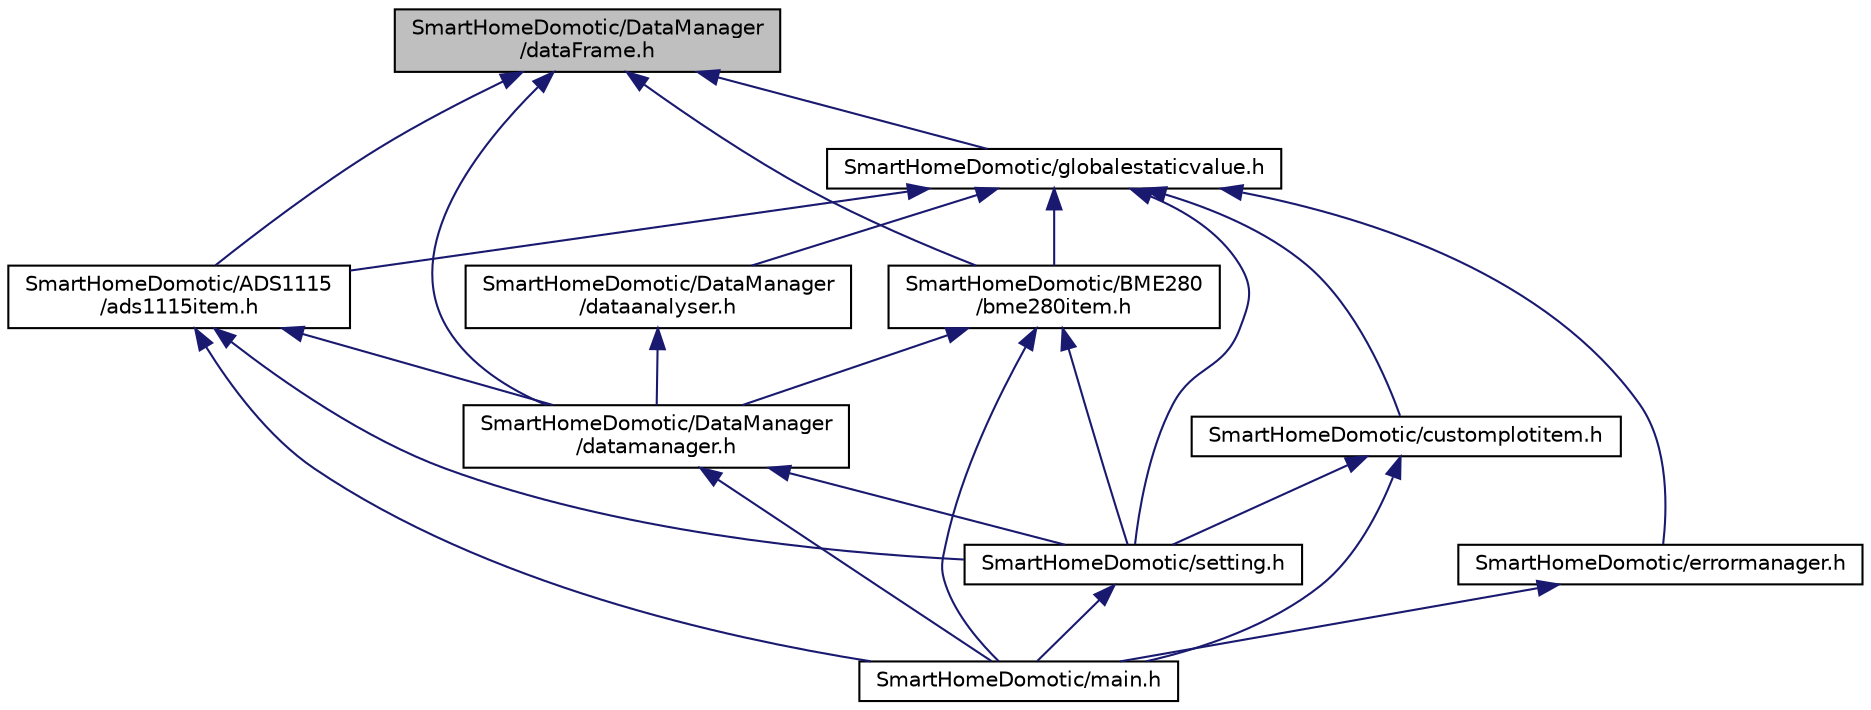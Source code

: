 digraph "SmartHomeDomotic/DataManager/dataFrame.h"
{
 // LATEX_PDF_SIZE
  edge [fontname="Helvetica",fontsize="10",labelfontname="Helvetica",labelfontsize="10"];
  node [fontname="Helvetica",fontsize="10",shape=record];
  Node1 [label="SmartHomeDomotic/DataManager\l/dataFrame.h",height=0.2,width=0.4,color="black", fillcolor="grey75", style="filled", fontcolor="black",tooltip="Structure of the data."];
  Node1 -> Node2 [dir="back",color="midnightblue",fontsize="10",style="solid",fontname="Helvetica"];
  Node2 [label="SmartHomeDomotic/ADS1115\l/ads1115item.h",height=0.2,width=0.4,color="black", fillcolor="white", style="filled",URL="$ads1115item_8h_source.html",tooltip=" "];
  Node2 -> Node3 [dir="back",color="midnightblue",fontsize="10",style="solid",fontname="Helvetica"];
  Node3 [label="SmartHomeDomotic/DataManager\l/datamanager.h",height=0.2,width=0.4,color="black", fillcolor="white", style="filled",URL="$datamanager_8h.html",tooltip="thread to create the tick to read the data from BME 280, ADS1115_1, ADS1115_2"];
  Node3 -> Node4 [dir="back",color="midnightblue",fontsize="10",style="solid",fontname="Helvetica"];
  Node4 [label="SmartHomeDomotic/main.h",height=0.2,width=0.4,color="black", fillcolor="white", style="filled",URL="$main_8h_source.html",tooltip=" "];
  Node3 -> Node5 [dir="back",color="midnightblue",fontsize="10",style="solid",fontname="Helvetica"];
  Node5 [label="SmartHomeDomotic/setting.h",height=0.2,width=0.4,color="black", fillcolor="white", style="filled",URL="$setting_8h_source.html",tooltip=" "];
  Node5 -> Node4 [dir="back",color="midnightblue",fontsize="10",style="solid",fontname="Helvetica"];
  Node2 -> Node4 [dir="back",color="midnightblue",fontsize="10",style="solid",fontname="Helvetica"];
  Node2 -> Node5 [dir="back",color="midnightblue",fontsize="10",style="solid",fontname="Helvetica"];
  Node1 -> Node6 [dir="back",color="midnightblue",fontsize="10",style="solid",fontname="Helvetica"];
  Node6 [label="SmartHomeDomotic/BME280\l/bme280item.h",height=0.2,width=0.4,color="black", fillcolor="white", style="filled",URL="$bme280item_8h_source.html",tooltip=" "];
  Node6 -> Node3 [dir="back",color="midnightblue",fontsize="10",style="solid",fontname="Helvetica"];
  Node6 -> Node4 [dir="back",color="midnightblue",fontsize="10",style="solid",fontname="Helvetica"];
  Node6 -> Node5 [dir="back",color="midnightblue",fontsize="10",style="solid",fontname="Helvetica"];
  Node1 -> Node3 [dir="back",color="midnightblue",fontsize="10",style="solid",fontname="Helvetica"];
  Node1 -> Node7 [dir="back",color="midnightblue",fontsize="10",style="solid",fontname="Helvetica"];
  Node7 [label="SmartHomeDomotic/globalestaticvalue.h",height=0.2,width=0.4,color="black", fillcolor="white", style="filled",URL="$globalestaticvalue_8h_source.html",tooltip=" "];
  Node7 -> Node2 [dir="back",color="midnightblue",fontsize="10",style="solid",fontname="Helvetica"];
  Node7 -> Node6 [dir="back",color="midnightblue",fontsize="10",style="solid",fontname="Helvetica"];
  Node7 -> Node8 [dir="back",color="midnightblue",fontsize="10",style="solid",fontname="Helvetica"];
  Node8 [label="SmartHomeDomotic/customplotitem.h",height=0.2,width=0.4,color="black", fillcolor="white", style="filled",URL="$customplotitem_8h_source.html",tooltip=" "];
  Node8 -> Node4 [dir="back",color="midnightblue",fontsize="10",style="solid",fontname="Helvetica"];
  Node8 -> Node5 [dir="back",color="midnightblue",fontsize="10",style="solid",fontname="Helvetica"];
  Node7 -> Node9 [dir="back",color="midnightblue",fontsize="10",style="solid",fontname="Helvetica"];
  Node9 [label="SmartHomeDomotic/DataManager\l/dataanalyser.h",height=0.2,width=0.4,color="black", fillcolor="white", style="filled",URL="$dataanalyser_8h_source.html",tooltip=" "];
  Node9 -> Node3 [dir="back",color="midnightblue",fontsize="10",style="solid",fontname="Helvetica"];
  Node7 -> Node10 [dir="back",color="midnightblue",fontsize="10",style="solid",fontname="Helvetica"];
  Node10 [label="SmartHomeDomotic/errormanager.h",height=0.2,width=0.4,color="black", fillcolor="white", style="filled",URL="$errormanager_8h.html",tooltip="Management of the error messages."];
  Node10 -> Node4 [dir="back",color="midnightblue",fontsize="10",style="solid",fontname="Helvetica"];
  Node7 -> Node5 [dir="back",color="midnightblue",fontsize="10",style="solid",fontname="Helvetica"];
}
